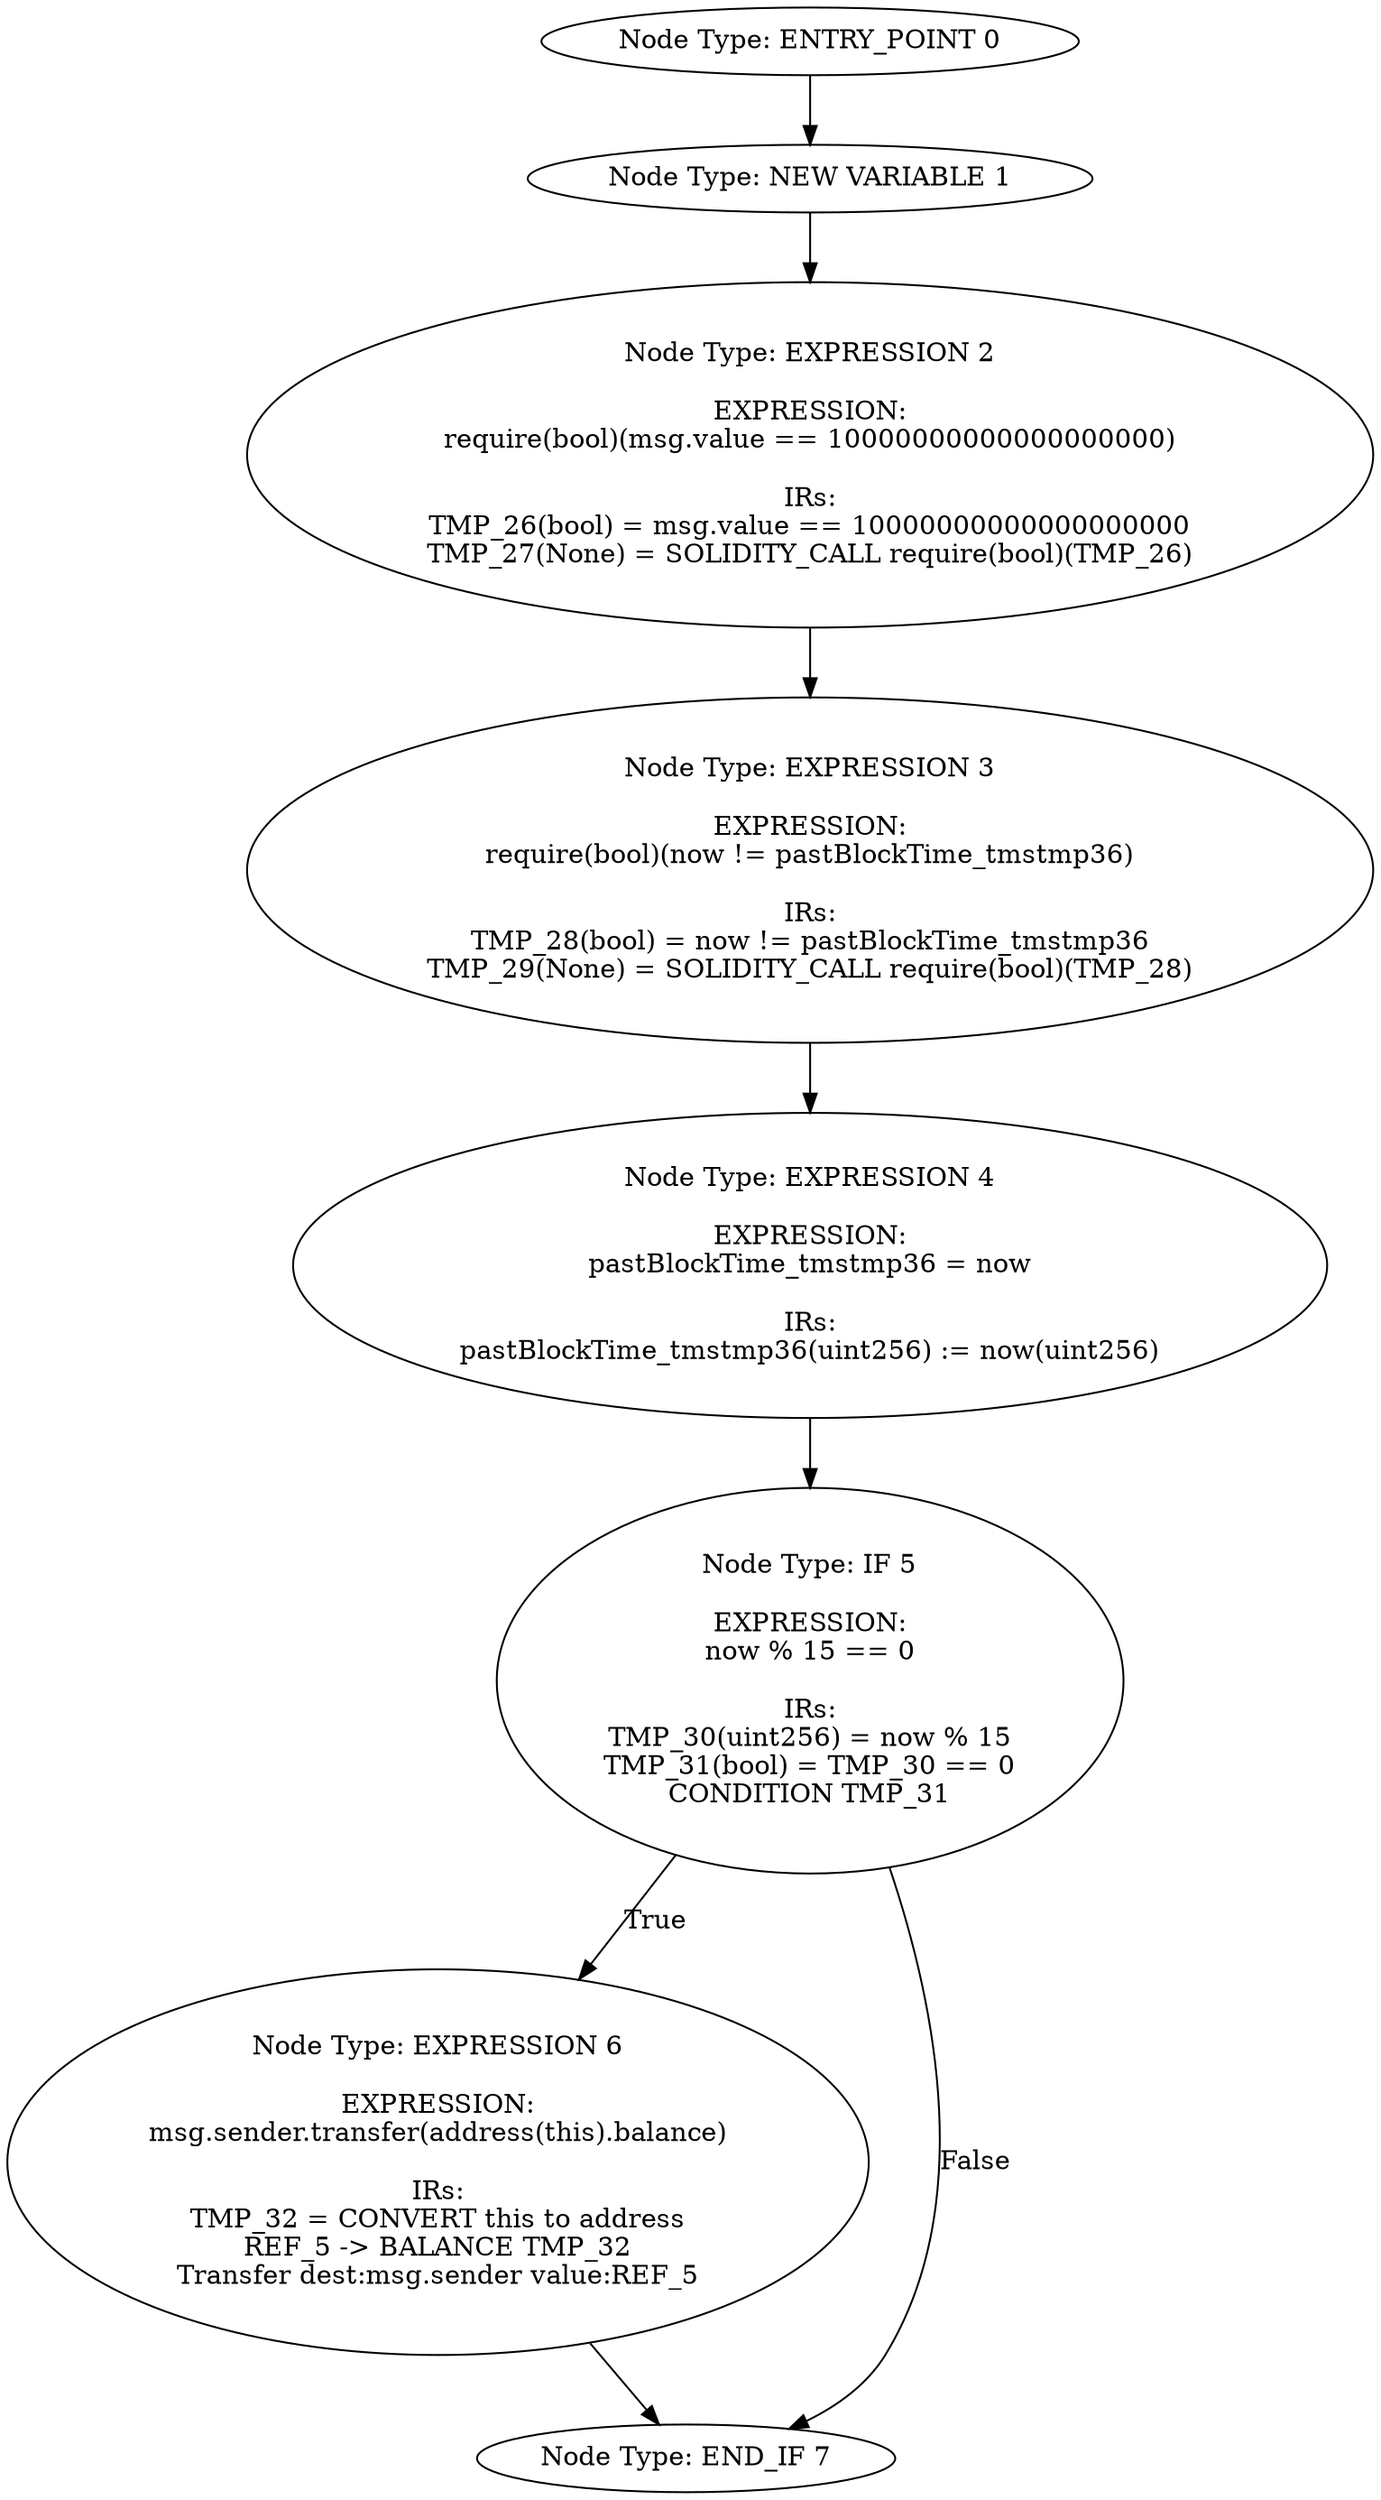 digraph{
0[label="Node Type: ENTRY_POINT 0
"];
0->1;
1[label="Node Type: NEW VARIABLE 1
"];
1->2;
2[label="Node Type: EXPRESSION 2

EXPRESSION:
require(bool)(msg.value == 10000000000000000000)

IRs:
TMP_26(bool) = msg.value == 10000000000000000000
TMP_27(None) = SOLIDITY_CALL require(bool)(TMP_26)"];
2->3;
3[label="Node Type: EXPRESSION 3

EXPRESSION:
require(bool)(now != pastBlockTime_tmstmp36)

IRs:
TMP_28(bool) = now != pastBlockTime_tmstmp36
TMP_29(None) = SOLIDITY_CALL require(bool)(TMP_28)"];
3->4;
4[label="Node Type: EXPRESSION 4

EXPRESSION:
pastBlockTime_tmstmp36 = now

IRs:
pastBlockTime_tmstmp36(uint256) := now(uint256)"];
4->5;
5[label="Node Type: IF 5

EXPRESSION:
now % 15 == 0

IRs:
TMP_30(uint256) = now % 15
TMP_31(bool) = TMP_30 == 0
CONDITION TMP_31"];
5->6[label="True"];
5->7[label="False"];
6[label="Node Type: EXPRESSION 6

EXPRESSION:
msg.sender.transfer(address(this).balance)

IRs:
TMP_32 = CONVERT this to address
REF_5 -> BALANCE TMP_32
Transfer dest:msg.sender value:REF_5"];
6->7;
7[label="Node Type: END_IF 7
"];
}

